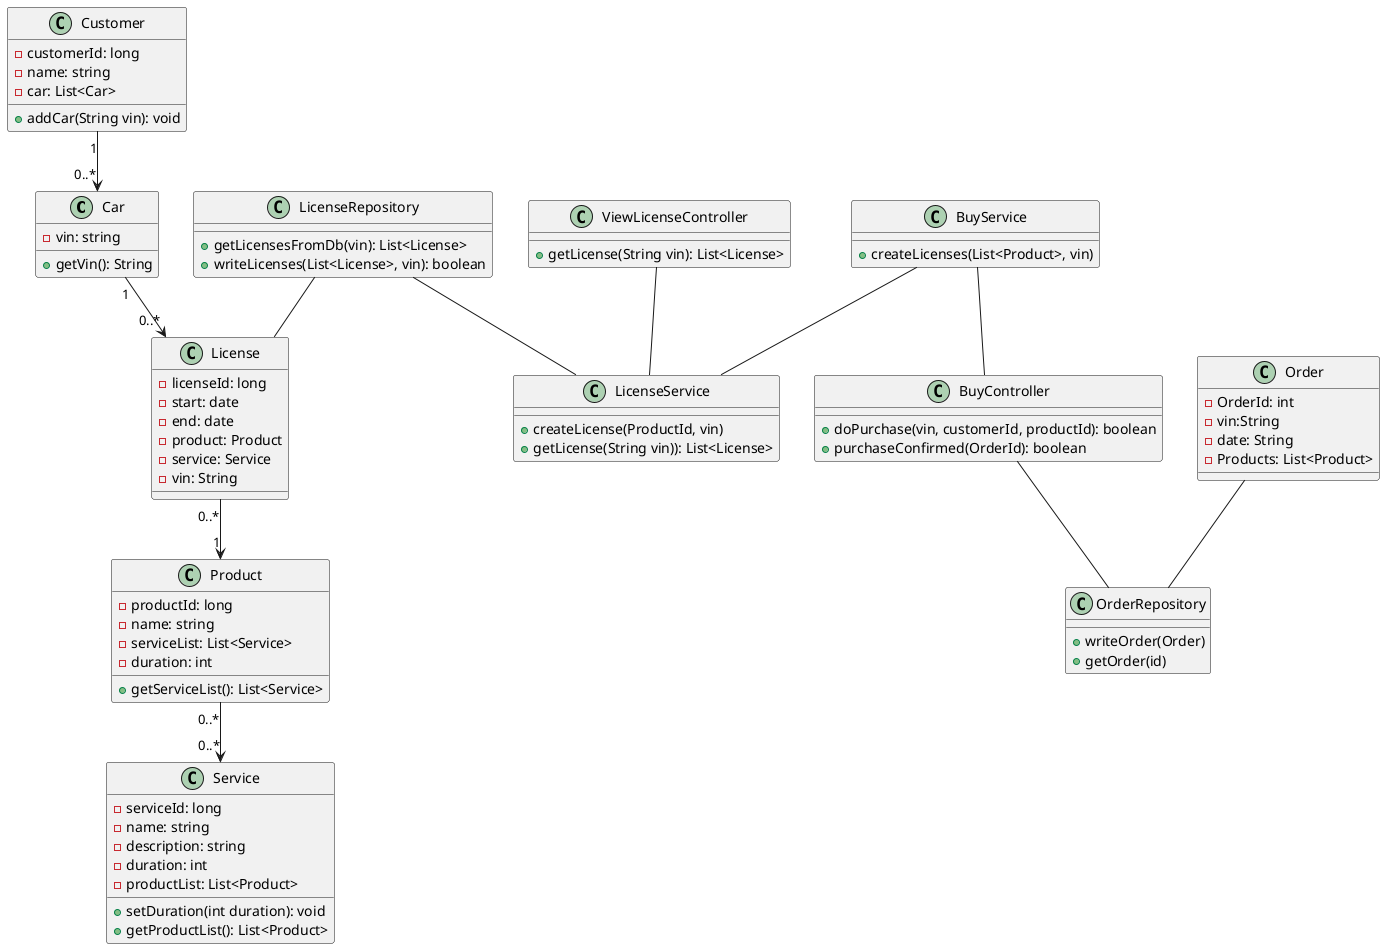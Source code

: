 @startuml
class Car {
    - vin: string
    '- owner: Customer
    '- serviceList: List<Service>
    '- licenseList: List<License>

    '+ setLicenseList(List<License> licenseList): void
    '+ setserviceList(List<Service> serviceList): void
    '+ setOwner(Customer c): void
    '+ getServiceList(): List<Service>
    + getVin(): String

}

'class CarRepository{

  '  + getCarFromDb((String vin): Car


'}

class Customer {
    - customerId: long
    - name: string
    - car: List<Car>

    + addCar(String vin): void


}

'class CustomerRepository{}

'class ProductRepository{}


class Product {
    - productId: long
    - name: string
    - serviceList: List<Service>
    '- price: double
    - duration: int

    '+ setPrice(double price): void
    + getServiceList(): List<Service>

}



class Service {
    - serviceId: long
    - name: string
    - description: string
    - duration: int
    - productList: List<Product>

    + setDuration(int duration): void
    + getProductList(): List<Product>


}

'class ServiceRepository{

 '   +getServiceFromDb(serviceId): Service

'}

class License {
    - licenseId: long
    - start: date
    - end: date
    - product: Product
    - service: Service
    - vin: String

   '+ extendLicense(license: License, duration: int): void

}

class LicenseRepository{

    +getLicensesFromDb(vin): List<License>
    +writeLicenses(List<License>, vin): boolean

}

class ViewLicenseController {


    + getLicense(String vin): List<License>

}

class BuyController {

    + doPurchase(vin, customerId, productId): boolean
    + purchaseConfirmed(OrderId): boolean
    'Kaufdatum?
}
class Order{
-OrderId: int
-vin:String
-date: String
-Products: List<Product>

}
class OrderRepository{
+writeOrder(Order)
+getOrder(id)
}

'class ViewProductController {

 '   + getProductList(String vin): List<Product>

'}

class LicenseService{

    + createLicense(ProductId, vin)
    + getLicense(String vin)): List<License>

}

class BuyService {

    +createLicenses(List<Product>, vin)
}

'class ViewProductService {

 '   + getCar(String vin): Car
  '  + addProductsToNewProductList(List<Product>):List<Product>
'}







LicenseRepository-- License
LicenseRepository -- LicenseService
BuyService -- LicenseService
ViewLicenseController -- LicenseService
BuyController -- OrderRepository
Order -- OrderRepository
'CarRepository -- LicenseService
'ProductRepository -- Product
'CarRepository -- ViewProductService

'ViewProductController -- ViewProductService
BuyService -- BuyController
'CarRepository -- Car
'CustomerRepository -- Customer
'ServiceRepository -- Service
Customer "1" --> "0..*" Car
Car "1" --> "0..*" License
'Car "1" --> "0..*" Service
License "0..*"--> "1"Product
Product "0..*" --> "0..*" Service

@enduml




